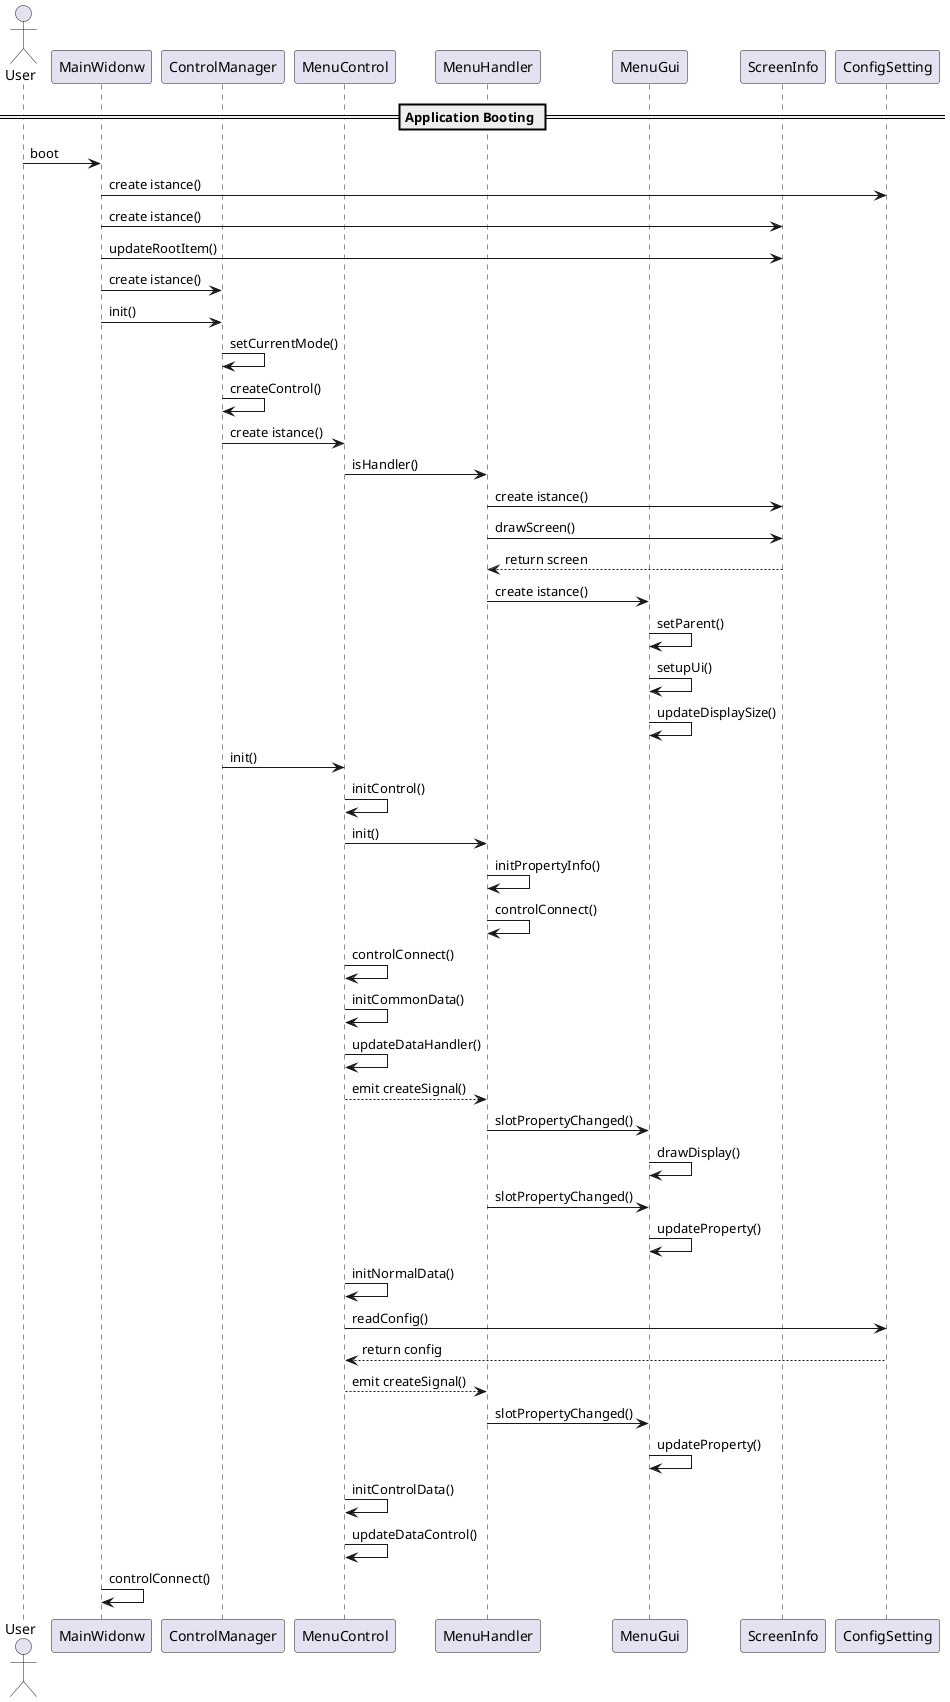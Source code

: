 @startuml

== Application Booting ==

actor User order 10
participant MainWidonw order 20
participant ControlManager order 30
participant MenuControl order 40
participant MenuHandler order 50
participant MenuGui order 60
participant ScreenInfo order 70
participant ConfigSetting order 80

User -> MainWidonw: boot
MainWidonw -> ConfigSetting: create istance()
MainWidonw -> ScreenInfo: create istance()
MainWidonw -> ScreenInfo: updateRootItem()
MainWidonw -> ControlManager: create istance()
MainWidonw -> ControlManager: init()
ControlManager -> ControlManager: setCurrentMode()
ControlManager -> ControlManager: createControl()
ControlManager -> MenuControl: create istance()
MenuControl -> MenuHandler: isHandler()
MenuHandler -> ScreenInfo: create istance()
MenuHandler -> ScreenInfo: drawScreen()
ScreenInfo --> MenuHandler: return screen
MenuHandler -> MenuGui: create istance()
MenuGui -> MenuGui: setParent()
MenuGui -> MenuGui: setupUi()
MenuGui -> MenuGui: updateDisplaySize()
ControlManager -> MenuControl: init()
MenuControl -> MenuControl: initControl()
MenuControl -> MenuHandler: init()
MenuHandler -> MenuHandler: initPropertyInfo()
MenuHandler -> MenuHandler: controlConnect()
MenuControl -> MenuControl: controlConnect()
MenuControl -> MenuControl: initCommonData()
MenuControl -> MenuControl: updateDataHandler()
MenuControl --> MenuHandler: emit createSignal()
MenuHandler -> MenuGui: slotPropertyChanged()
MenuGui -> MenuGui: drawDisplay()
MenuHandler -> MenuGui: slotPropertyChanged()
MenuGui -> MenuGui: updateProperty()
MenuControl -> MenuControl: initNormalData()
MenuControl -> ConfigSetting: readConfig()
ConfigSetting --> MenuControl: return config
MenuControl --> MenuHandler: emit createSignal()
MenuHandler -> MenuGui: slotPropertyChanged()
MenuGui -> MenuGui: updateProperty()
MenuControl -> MenuControl: initControlData()
MenuControl -> MenuControl: updateDataControl()
MainWidonw -> MainWidonw: controlConnect()

@enduml
